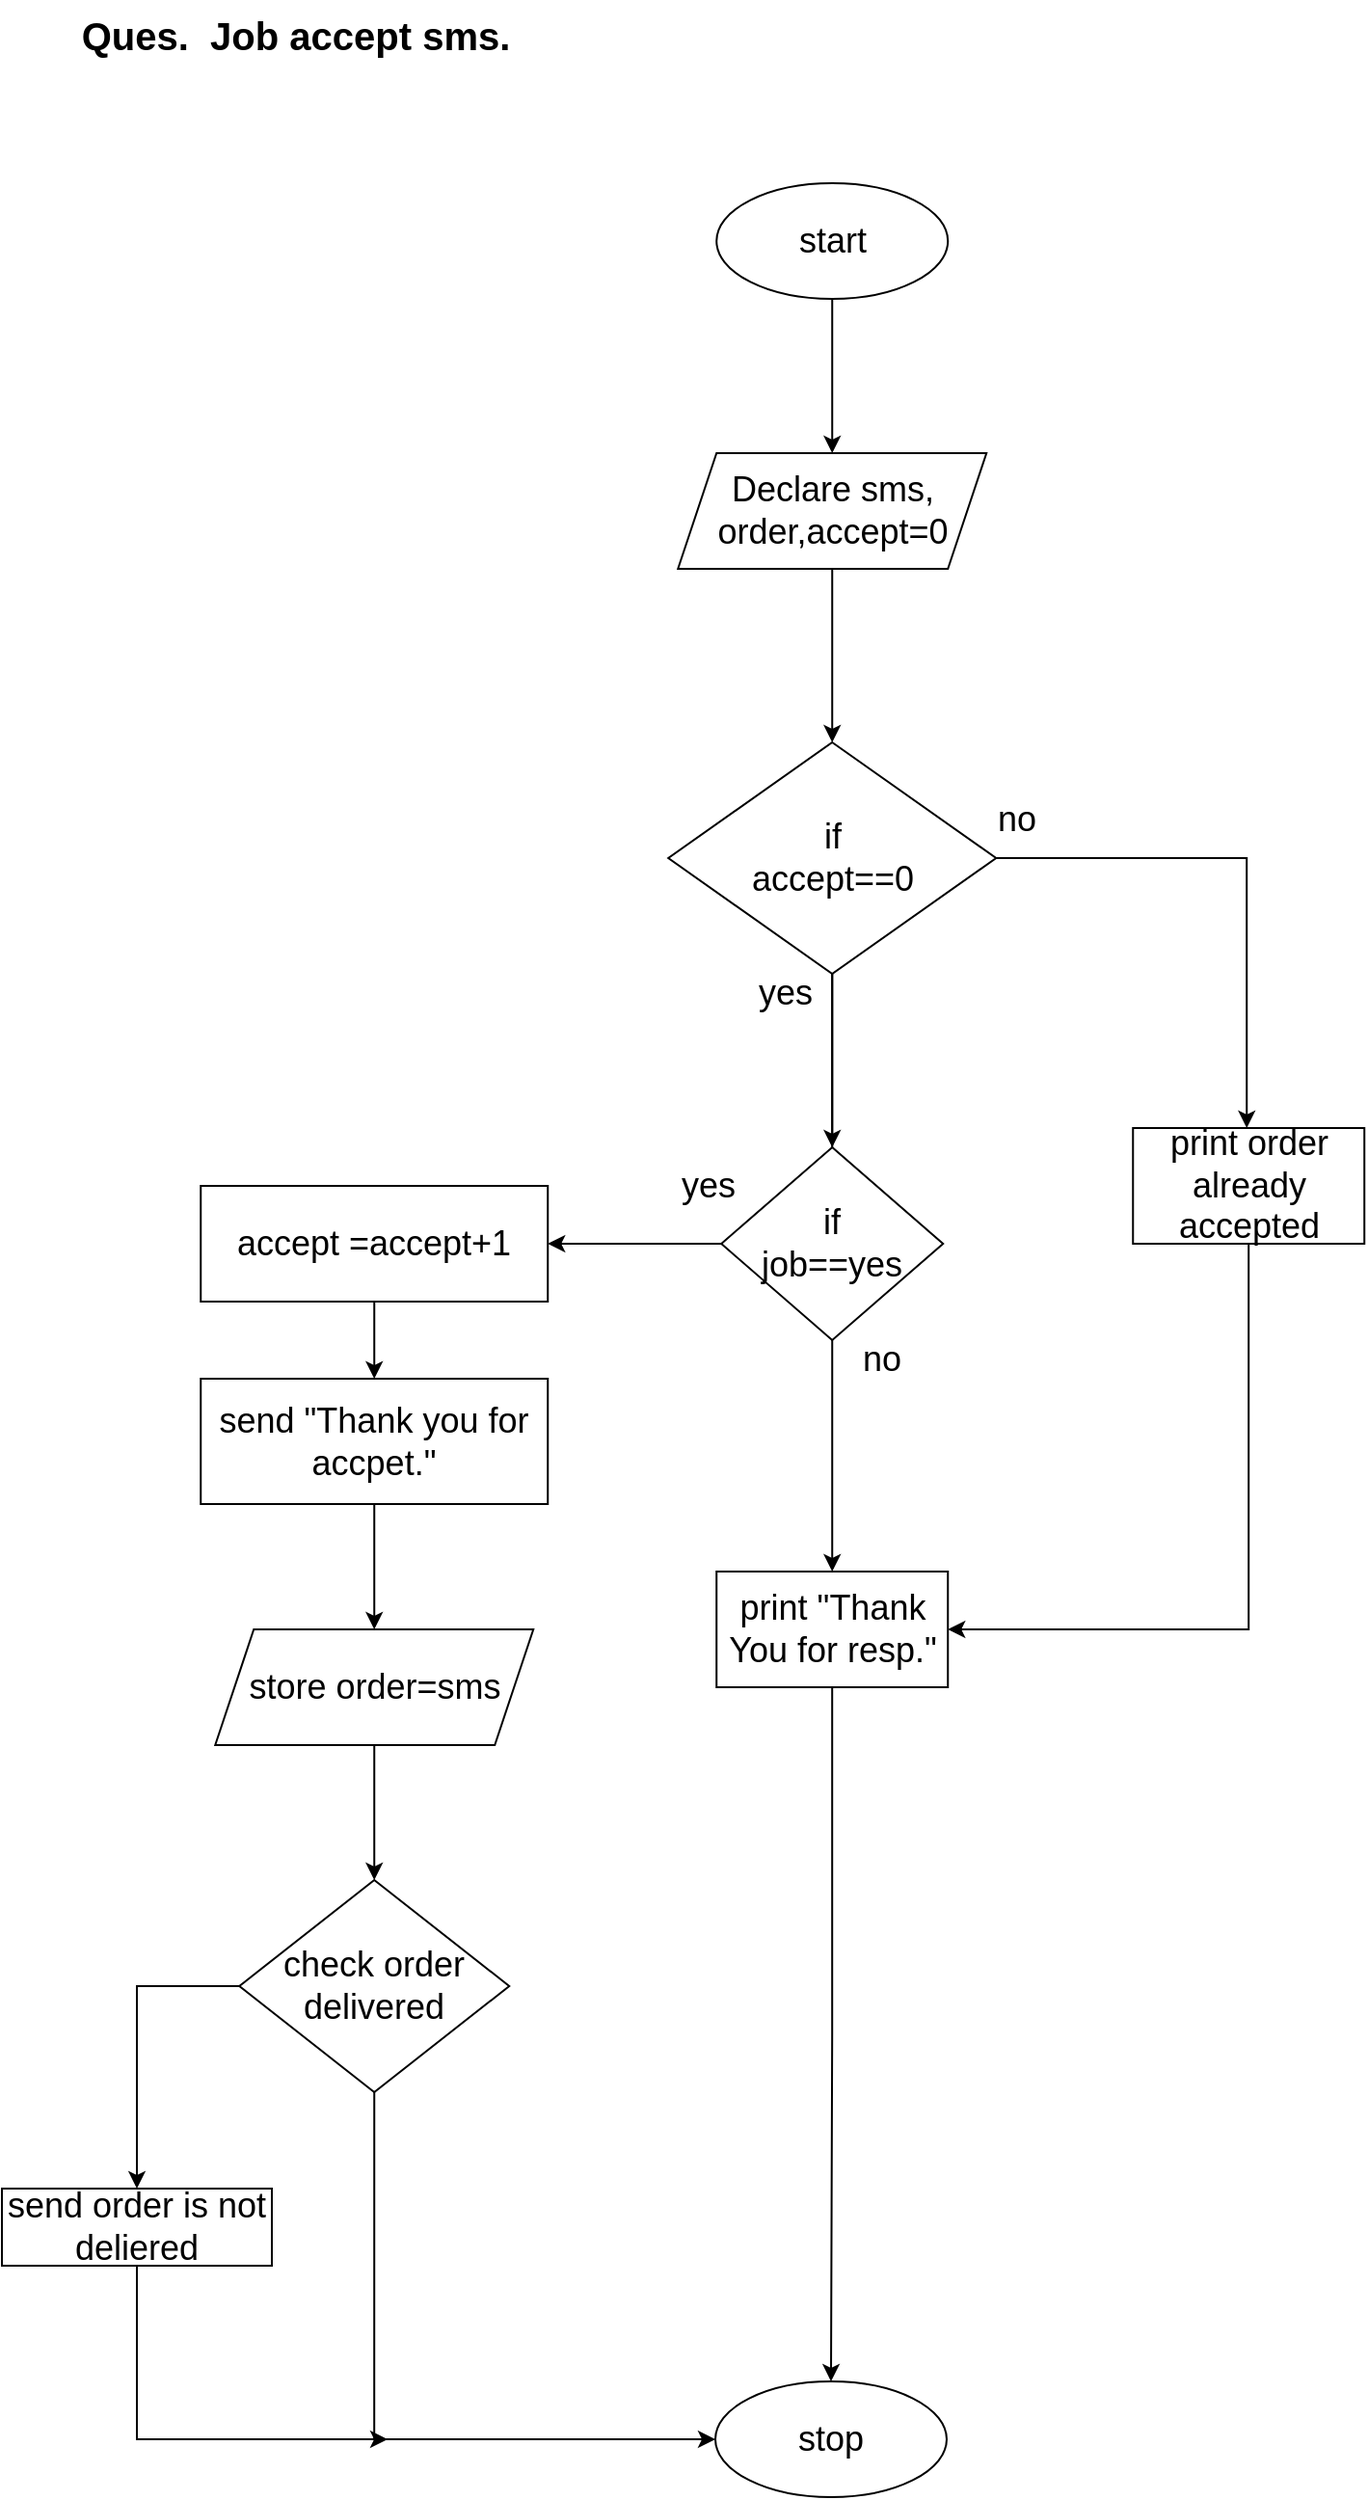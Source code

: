 <mxfile version="20.5.3" type="device"><diagram id="pqluRj-HI5jEVMxriAHV" name="Job_Accept"><mxGraphModel dx="782" dy="-632" grid="1" gridSize="19" guides="1" tooltips="1" connect="1" arrows="1" fold="1" page="1" pageScale="1" pageWidth="850" pageHeight="1100" math="0" shadow="0"><root><mxCell id="0"/><mxCell id="1" parent="0"/><mxCell id="uVQNWiyG-Wv8kELdKSIr-1" value="&lt;font size=&quot;1&quot; style=&quot;&quot;&gt;&lt;b style=&quot;font-size: 20px;&quot;&gt;Ques.&amp;nbsp; Job accept sms.&lt;/b&gt;&lt;/font&gt;" style="text;html=1;align=center;verticalAlign=middle;resizable=0;points=[];autosize=1;strokeColor=none;fillColor=none;fontSize=18;" parent="1" vertex="1"><mxGeometry x="98" y="1159" width="266" height="38" as="geometry"/></mxCell><mxCell id="Ady1Po24O8hImXoMlXzw-1" value="" style="edgeStyle=orthogonalEdgeStyle;rounded=0;orthogonalLoop=1;jettySize=auto;html=1;fontSize=18;align=center;" parent="1" source="Ady1Po24O8hImXoMlXzw-2" target="Ady1Po24O8hImXoMlXzw-4" edge="1"><mxGeometry relative="1" as="geometry"/></mxCell><mxCell id="Ady1Po24O8hImXoMlXzw-2" value="start" style="ellipse;whiteSpace=wrap;html=1;fontSize=18;align=center;" parent="1" vertex="1"><mxGeometry x="449.62" y="1254" width="120" height="60" as="geometry"/></mxCell><mxCell id="Ady1Po24O8hImXoMlXzw-3" value="" style="edgeStyle=orthogonalEdgeStyle;rounded=0;orthogonalLoop=1;jettySize=auto;html=1;fontSize=18;align=center;" parent="1" source="Ady1Po24O8hImXoMlXzw-4" target="Ady1Po24O8hImXoMlXzw-8" edge="1"><mxGeometry relative="1" as="geometry"/></mxCell><mxCell id="Ady1Po24O8hImXoMlXzw-4" value="Declare sms,&lt;br style=&quot;font-size: 18px;&quot;&gt;order,accept=0" style="shape=parallelogram;perimeter=parallelogramPerimeter;whiteSpace=wrap;html=1;fixedSize=1;fontSize=18;align=center;" parent="1" vertex="1"><mxGeometry x="429.62" y="1394" width="160" height="60" as="geometry"/></mxCell><mxCell id="Ady1Po24O8hImXoMlXzw-5" value="" style="edgeStyle=orthogonalEdgeStyle;rounded=0;orthogonalLoop=1;jettySize=auto;html=1;fontSize=18;align=center;" parent="1" source="Ady1Po24O8hImXoMlXzw-8" target="Ady1Po24O8hImXoMlXzw-10" edge="1"><mxGeometry relative="1" as="geometry"/></mxCell><mxCell id="Ady1Po24O8hImXoMlXzw-6" value="" style="edgeStyle=orthogonalEdgeStyle;rounded=0;orthogonalLoop=1;jettySize=auto;html=1;fontSize=18;align=center;" parent="1" source="Ady1Po24O8hImXoMlXzw-8" target="Ady1Po24O8hImXoMlXzw-12" edge="1"><mxGeometry relative="1" as="geometry"/></mxCell><mxCell id="Ady1Po24O8hImXoMlXzw-7" style="edgeStyle=orthogonalEdgeStyle;rounded=0;orthogonalLoop=1;jettySize=auto;html=1;fontSize=18;align=center;" parent="1" source="Ady1Po24O8hImXoMlXzw-8" edge="1"><mxGeometry relative="1" as="geometry"><mxPoint x="724.62" y="1744" as="targetPoint"/><Array as="points"><mxPoint x="724.62" y="1604"/></Array></mxGeometry></mxCell><mxCell id="Ady1Po24O8hImXoMlXzw-8" value="if &lt;br style=&quot;font-size: 18px;&quot;&gt;accept==0" style="rhombus;whiteSpace=wrap;html=1;fontSize=18;align=center;" parent="1" vertex="1"><mxGeometry x="424.62" y="1544" width="170" height="120" as="geometry"/></mxCell><mxCell id="Ady1Po24O8hImXoMlXzw-9" value="" style="edgeStyle=orthogonalEdgeStyle;rounded=0;orthogonalLoop=1;jettySize=auto;html=1;fontSize=18;align=center;" parent="1" source="Ady1Po24O8hImXoMlXzw-10" target="Ady1Po24O8hImXoMlXzw-22" edge="1"><mxGeometry relative="1" as="geometry"><mxPoint x="509.62" y="2114" as="targetPoint"/></mxGeometry></mxCell><mxCell id="Ady1Po24O8hImXoMlXzw-10" value="print &quot;Thank You for resp.&quot;" style="whiteSpace=wrap;html=1;fontSize=18;align=center;" parent="1" vertex="1"><mxGeometry x="449.62" y="1974" width="120" height="60" as="geometry"/></mxCell><mxCell id="Ady1Po24O8hImXoMlXzw-11" value="" style="edgeStyle=orthogonalEdgeStyle;rounded=0;orthogonalLoop=1;jettySize=auto;html=1;entryX=1;entryY=0.5;entryDx=0;entryDy=0;fontSize=18;align=center;" parent="1" source="Ady1Po24O8hImXoMlXzw-12" target="Ady1Po24O8hImXoMlXzw-26" edge="1"><mxGeometry relative="1" as="geometry"/></mxCell><mxCell id="Ady1Po24O8hImXoMlXzw-12" value="if &lt;br style=&quot;font-size: 18px;&quot;&gt;job==yes" style="rhombus;whiteSpace=wrap;html=1;fontSize=18;align=center;" parent="1" vertex="1"><mxGeometry x="452.12" y="1754" width="115" height="100" as="geometry"/></mxCell><mxCell id="Ady1Po24O8hImXoMlXzw-13" value="" style="edgeStyle=orthogonalEdgeStyle;rounded=0;orthogonalLoop=1;jettySize=auto;html=1;fontSize=18;align=center;" parent="1" source="Ady1Po24O8hImXoMlXzw-14" target="Ady1Po24O8hImXoMlXzw-17" edge="1"><mxGeometry relative="1" as="geometry"/></mxCell><mxCell id="Ady1Po24O8hImXoMlXzw-14" value="send &quot;Thank you for accpet.&quot;" style="whiteSpace=wrap;html=1;fontSize=18;align=center;" parent="1" vertex="1"><mxGeometry x="182.12" y="1874" width="180" height="65" as="geometry"/></mxCell><mxCell id="Ady1Po24O8hImXoMlXzw-15" style="edgeStyle=orthogonalEdgeStyle;rounded=0;orthogonalLoop=1;jettySize=auto;html=1;entryX=0;entryY=0.5;entryDx=0;entryDy=0;fontSize=18;align=center;exitX=0.5;exitY=1;exitDx=0;exitDy=0;" parent="1" source="Ady1Po24O8hImXoMlXzw-28" target="Ady1Po24O8hImXoMlXzw-22" edge="1"><mxGeometry relative="1" as="geometry"><mxPoint x="449.62" y="2144" as="targetPoint"/><Array as="points"><mxPoint x="272" y="2424"/></Array></mxGeometry></mxCell><mxCell id="Ady1Po24O8hImXoMlXzw-16" value="" style="edgeStyle=orthogonalEdgeStyle;rounded=0;orthogonalLoop=1;jettySize=auto;html=1;fontSize=18;" parent="1" source="Ady1Po24O8hImXoMlXzw-17" target="Ady1Po24O8hImXoMlXzw-28" edge="1"><mxGeometry relative="1" as="geometry"/></mxCell><mxCell id="Ady1Po24O8hImXoMlXzw-17" value="store order=sms" style="shape=parallelogram;perimeter=parallelogramPerimeter;whiteSpace=wrap;html=1;fixedSize=1;fontSize=18;align=center;" parent="1" vertex="1"><mxGeometry x="189.62" y="2004" width="165" height="60" as="geometry"/></mxCell><mxCell id="Ady1Po24O8hImXoMlXzw-18" value="yes" style="text;html=1;align=center;verticalAlign=middle;resizable=0;points=[];autosize=1;strokeColor=none;fillColor=none;fontSize=18;" parent="1" vertex="1"><mxGeometry x="459.62" y="1654" width="50" height="40" as="geometry"/></mxCell><mxCell id="Ady1Po24O8hImXoMlXzw-19" value="no" style="text;html=1;align=center;verticalAlign=middle;resizable=0;points=[];autosize=1;strokeColor=none;fillColor=none;fontSize=18;" parent="1" vertex="1"><mxGeometry x="584.62" y="1564" width="40" height="40" as="geometry"/></mxCell><mxCell id="Ady1Po24O8hImXoMlXzw-20" value="yes" style="text;html=1;align=center;verticalAlign=middle;resizable=0;points=[];autosize=1;strokeColor=none;fillColor=none;fontSize=18;" parent="1" vertex="1"><mxGeometry x="419.62" y="1754" width="50" height="40" as="geometry"/></mxCell><mxCell id="Ady1Po24O8hImXoMlXzw-21" value="no" style="text;html=1;align=center;verticalAlign=middle;resizable=0;points=[];autosize=1;strokeColor=none;fillColor=none;fontSize=18;" parent="1" vertex="1"><mxGeometry x="514.62" y="1844" width="40" height="40" as="geometry"/></mxCell><mxCell id="Ady1Po24O8hImXoMlXzw-22" value="stop" style="ellipse;whiteSpace=wrap;html=1;fontSize=18;align=center;" parent="1" vertex="1"><mxGeometry x="449" y="2394" width="120" height="60" as="geometry"/></mxCell><mxCell id="Ady1Po24O8hImXoMlXzw-23" style="edgeStyle=orthogonalEdgeStyle;rounded=0;orthogonalLoop=1;jettySize=auto;html=1;entryX=1;entryY=0.5;entryDx=0;entryDy=0;fontSize=18;align=center;" parent="1" source="Ady1Po24O8hImXoMlXzw-24" target="Ady1Po24O8hImXoMlXzw-10" edge="1"><mxGeometry relative="1" as="geometry"><Array as="points"><mxPoint x="725.62" y="2004"/></Array></mxGeometry></mxCell><mxCell id="Ady1Po24O8hImXoMlXzw-24" value="print order already&lt;br style=&quot;font-size: 18px;&quot;&gt;accepted" style="whiteSpace=wrap;html=1;fontSize=18;align=center;" parent="1" vertex="1"><mxGeometry x="665.62" y="1744" width="120" height="60" as="geometry"/></mxCell><mxCell id="Ady1Po24O8hImXoMlXzw-25" style="edgeStyle=orthogonalEdgeStyle;rounded=0;orthogonalLoop=1;jettySize=auto;html=1;entryX=0.5;entryY=0;entryDx=0;entryDy=0;fontSize=18;align=center;" parent="1" source="Ady1Po24O8hImXoMlXzw-26" target="Ady1Po24O8hImXoMlXzw-14" edge="1"><mxGeometry relative="1" as="geometry"/></mxCell><mxCell id="Ady1Po24O8hImXoMlXzw-26" value="accept =accept+1" style="whiteSpace=wrap;html=1;fontSize=18;align=center;" parent="1" vertex="1"><mxGeometry x="182.12" y="1774" width="180" height="60" as="geometry"/></mxCell><mxCell id="Ady1Po24O8hImXoMlXzw-27" value="" style="edgeStyle=orthogonalEdgeStyle;rounded=0;orthogonalLoop=1;jettySize=auto;html=1;fontSize=18;" parent="1" source="Ady1Po24O8hImXoMlXzw-28" target="Ady1Po24O8hImXoMlXzw-30" edge="1"><mxGeometry relative="1" as="geometry"><Array as="points"><mxPoint x="149" y="2189"/></Array></mxGeometry></mxCell><mxCell id="Ady1Po24O8hImXoMlXzw-28" value="check order delivered" style="rhombus;whiteSpace=wrap;html=1;fontSize=18;" parent="1" vertex="1"><mxGeometry x="202.12" y="2134" width="140" height="110" as="geometry"/></mxCell><mxCell id="Ady1Po24O8hImXoMlXzw-29" style="edgeStyle=orthogonalEdgeStyle;rounded=0;orthogonalLoop=1;jettySize=auto;html=1;fontSize=18;" parent="1" source="Ady1Po24O8hImXoMlXzw-30" edge="1"><mxGeometry relative="1" as="geometry"><mxPoint x="279" y="2424" as="targetPoint"/><Array as="points"><mxPoint x="149" y="2424"/></Array></mxGeometry></mxCell><mxCell id="Ady1Po24O8hImXoMlXzw-30" value="send order is not deliered" style="whiteSpace=wrap;html=1;fontSize=18;" parent="1" vertex="1"><mxGeometry x="79" y="2294" width="140" height="40" as="geometry"/></mxCell><mxCell id="Ady1Po24O8hImXoMlXzw-31" style="edgeStyle=orthogonalEdgeStyle;rounded=0;orthogonalLoop=1;jettySize=auto;html=1;exitX=0.5;exitY=1;exitDx=0;exitDy=0;fontSize=18;" parent="1" source="Ady1Po24O8hImXoMlXzw-30" target="Ady1Po24O8hImXoMlXzw-30" edge="1"><mxGeometry relative="1" as="geometry"/></mxCell></root></mxGraphModel></diagram></mxfile>